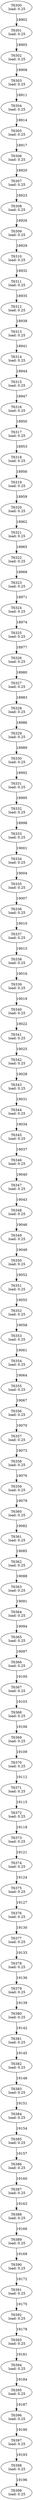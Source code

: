digraph taskgraph {
	T6300 [label= "T6300\n load: 0.25"];
	T6301 [label= "T6301\n load: 0.25"];
	T6300 -> T6301[label=18902];
	T6302 [label= "T6302\n load: 0.25"];
	T6301 -> T6302[label=18905];
	T6303 [label= "T6303\n load: 0.25"];
	T6302 -> T6303[label=18908];
	T6304 [label= "T6304\n load: 0.25"];
	T6303 -> T6304[label=18911];
	T6305 [label= "T6305\n load: 0.25"];
	T6304 -> T6305[label=18914];
	T6306 [label= "T6306\n load: 0.25"];
	T6305 -> T6306[label=18917];
	T6307 [label= "T6307\n load: 0.25"];
	T6306 -> T6307[label=18920];
	T6308 [label= "T6308\n load: 0.25"];
	T6307 -> T6308[label=18923];
	T6309 [label= "T6309\n load: 0.25"];
	T6308 -> T6309[label=18926];
	T6310 [label= "T6310\n load: 0.25"];
	T6309 -> T6310[label=18929];
	T6311 [label= "T6311\n load: 0.25"];
	T6310 -> T6311[label=18932];
	T6312 [label= "T6312\n load: 0.25"];
	T6311 -> T6312[label=18935];
	T6313 [label= "T6313\n load: 0.25"];
	T6312 -> T6313[label=18938];
	T6314 [label= "T6314\n load: 0.25"];
	T6313 -> T6314[label=18941];
	T6315 [label= "T6315\n load: 0.25"];
	T6314 -> T6315[label=18944];
	T6316 [label= "T6316\n load: 0.25"];
	T6315 -> T6316[label=18947];
	T6317 [label= "T6317\n load: 0.25"];
	T6316 -> T6317[label=18950];
	T6318 [label= "T6318\n load: 0.25"];
	T6317 -> T6318[label=18953];
	T6319 [label= "T6319\n load: 0.25"];
	T6318 -> T6319[label=18956];
	T6320 [label= "T6320\n load: 0.25"];
	T6319 -> T6320[label=18959];
	T6321 [label= "T6321\n load: 0.25"];
	T6320 -> T6321[label=18962];
	T6322 [label= "T6322\n load: 0.25"];
	T6321 -> T6322[label=18965];
	T6323 [label= "T6323\n load: 0.25"];
	T6322 -> T6323[label=18968];
	T6324 [label= "T6324\n load: 0.25"];
	T6323 -> T6324[label=18971];
	T6325 [label= "T6325\n load: 0.25"];
	T6324 -> T6325[label=18974];
	T6326 [label= "T6326\n load: 0.25"];
	T6325 -> T6326[label=18977];
	T6327 [label= "T6327\n load: 0.25"];
	T6326 -> T6327[label=18980];
	T6328 [label= "T6328\n load: 0.25"];
	T6327 -> T6328[label=18983];
	T6329 [label= "T6329\n load: 0.25"];
	T6328 -> T6329[label=18986];
	T6330 [label= "T6330\n load: 0.25"];
	T6329 -> T6330[label=18989];
	T6331 [label= "T6331\n load: 0.25"];
	T6330 -> T6331[label=18992];
	T6332 [label= "T6332\n load: 0.25"];
	T6331 -> T6332[label=18995];
	T6333 [label= "T6333\n load: 0.25"];
	T6332 -> T6333[label=18998];
	T6334 [label= "T6334\n load: 0.25"];
	T6333 -> T6334[label=19001];
	T6335 [label= "T6335\n load: 0.25"];
	T6334 -> T6335[label=19004];
	T6336 [label= "T6336\n load: 0.25"];
	T6335 -> T6336[label=19007];
	T6337 [label= "T6337\n load: 0.25"];
	T6336 -> T6337[label=19010];
	T6338 [label= "T6338\n load: 0.25"];
	T6337 -> T6338[label=19013];
	T6339 [label= "T6339\n load: 0.25"];
	T6338 -> T6339[label=19016];
	T6340 [label= "T6340\n load: 0.25"];
	T6339 -> T6340[label=19019];
	T6341 [label= "T6341\n load: 0.25"];
	T6340 -> T6341[label=19022];
	T6342 [label= "T6342\n load: 0.25"];
	T6341 -> T6342[label=19025];
	T6343 [label= "T6343\n load: 0.25"];
	T6342 -> T6343[label=19028];
	T6344 [label= "T6344\n load: 0.25"];
	T6343 -> T6344[label=19031];
	T6345 [label= "T6345\n load: 0.25"];
	T6344 -> T6345[label=19034];
	T6346 [label= "T6346\n load: 0.25"];
	T6345 -> T6346[label=19037];
	T6347 [label= "T6347\n load: 0.25"];
	T6346 -> T6347[label=19040];
	T6348 [label= "T6348\n load: 0.25"];
	T6347 -> T6348[label=19043];
	T6349 [label= "T6349\n load: 0.25"];
	T6348 -> T6349[label=19046];
	T6350 [label= "T6350\n load: 0.25"];
	T6349 -> T6350[label=19049];
	T6351 [label= "T6351\n load: 0.25"];
	T6350 -> T6351[label=19052];
	T6352 [label= "T6352\n load: 0.25"];
	T6351 -> T6352[label=19055];
	T6353 [label= "T6353\n load: 0.25"];
	T6352 -> T6353[label=19058];
	T6354 [label= "T6354\n load: 0.25"];
	T6353 -> T6354[label=19061];
	T6355 [label= "T6355\n load: 0.25"];
	T6354 -> T6355[label=19064];
	T6356 [label= "T6356\n load: 0.25"];
	T6355 -> T6356[label=19067];
	T6357 [label= "T6357\n load: 0.25"];
	T6356 -> T6357[label=19070];
	T6358 [label= "T6358\n load: 0.25"];
	T6357 -> T6358[label=19073];
	T6359 [label= "T6359\n load: 0.25"];
	T6358 -> T6359[label=19076];
	T6360 [label= "T6360\n load: 0.25"];
	T6359 -> T6360[label=19079];
	T6361 [label= "T6361\n load: 0.25"];
	T6360 -> T6361[label=19082];
	T6362 [label= "T6362\n load: 0.25"];
	T6361 -> T6362[label=19085];
	T6363 [label= "T6363\n load: 0.25"];
	T6362 -> T6363[label=19088];
	T6364 [label= "T6364\n load: 0.25"];
	T6363 -> T6364[label=19091];
	T6365 [label= "T6365\n load: 0.25"];
	T6364 -> T6365[label=19094];
	T6366 [label= "T6366\n load: 0.25"];
	T6365 -> T6366[label=19097];
	T6367 [label= "T6367\n load: 0.25"];
	T6366 -> T6367[label=19100];
	T6368 [label= "T6368\n load: 0.25"];
	T6367 -> T6368[label=19103];
	T6369 [label= "T6369\n load: 0.25"];
	T6368 -> T6369[label=19106];
	T6370 [label= "T6370\n load: 0.25"];
	T6369 -> T6370[label=19109];
	T6371 [label= "T6371\n load: 0.25"];
	T6370 -> T6371[label=19112];
	T6372 [label= "T6372\n load: 0.25"];
	T6371 -> T6372[label=19115];
	T6373 [label= "T6373\n load: 0.25"];
	T6372 -> T6373[label=19118];
	T6374 [label= "T6374\n load: 0.25"];
	T6373 -> T6374[label=19121];
	T6375 [label= "T6375\n load: 0.25"];
	T6374 -> T6375[label=19124];
	T6376 [label= "T6376\n load: 0.25"];
	T6375 -> T6376[label=19127];
	T6377 [label= "T6377\n load: 0.25"];
	T6376 -> T6377[label=19130];
	T6378 [label= "T6378\n load: 0.25"];
	T6377 -> T6378[label=19133];
	T6379 [label= "T6379\n load: 0.25"];
	T6378 -> T6379[label=19136];
	T6380 [label= "T6380\n load: 0.25"];
	T6379 -> T6380[label=19139];
	T6381 [label= "T6381\n load: 0.25"];
	T6380 -> T6381[label=19142];
	T6382 [label= "T6382\n load: 0.25"];
	T6381 -> T6382[label=19145];
	T6383 [label= "T6383\n load: 0.25"];
	T6382 -> T6383[label=19148];
	T6384 [label= "T6384\n load: 0.25"];
	T6383 -> T6384[label=19151];
	T6385 [label= "T6385\n load: 0.25"];
	T6384 -> T6385[label=19154];
	T6386 [label= "T6386\n load: 0.25"];
	T6385 -> T6386[label=19157];
	T6387 [label= "T6387\n load: 0.25"];
	T6386 -> T6387[label=19160];
	T6388 [label= "T6388\n load: 0.25"];
	T6387 -> T6388[label=19163];
	T6389 [label= "T6389\n load: 0.25"];
	T6388 -> T6389[label=19166];
	T6390 [label= "T6390\n load: 0.25"];
	T6389 -> T6390[label=19169];
	T6391 [label= "T6391\n load: 0.25"];
	T6390 -> T6391[label=19172];
	T6392 [label= "T6392\n load: 0.25"];
	T6391 -> T6392[label=19175];
	T6393 [label= "T6393\n load: 0.25"];
	T6392 -> T6393[label=19178];
	T6394 [label= "T6394\n load: 0.25"];
	T6393 -> T6394[label=19181];
	T6395 [label= "T6395\n load: 0.25"];
	T6394 -> T6395[label=19184];
	T6396 [label= "T6396\n load: 0.25"];
	T6395 -> T6396[label=19187];
	T6397 [label= "T6397\n load: 0.25"];
	T6396 -> T6397[label=19190];
	T6398 [label= "T6398\n load: 0.25"];
	T6397 -> T6398[label=19193];
	T6399 [label= "T6399\n load: 0.25"];
	T6398 -> T6399[label=19196];
}